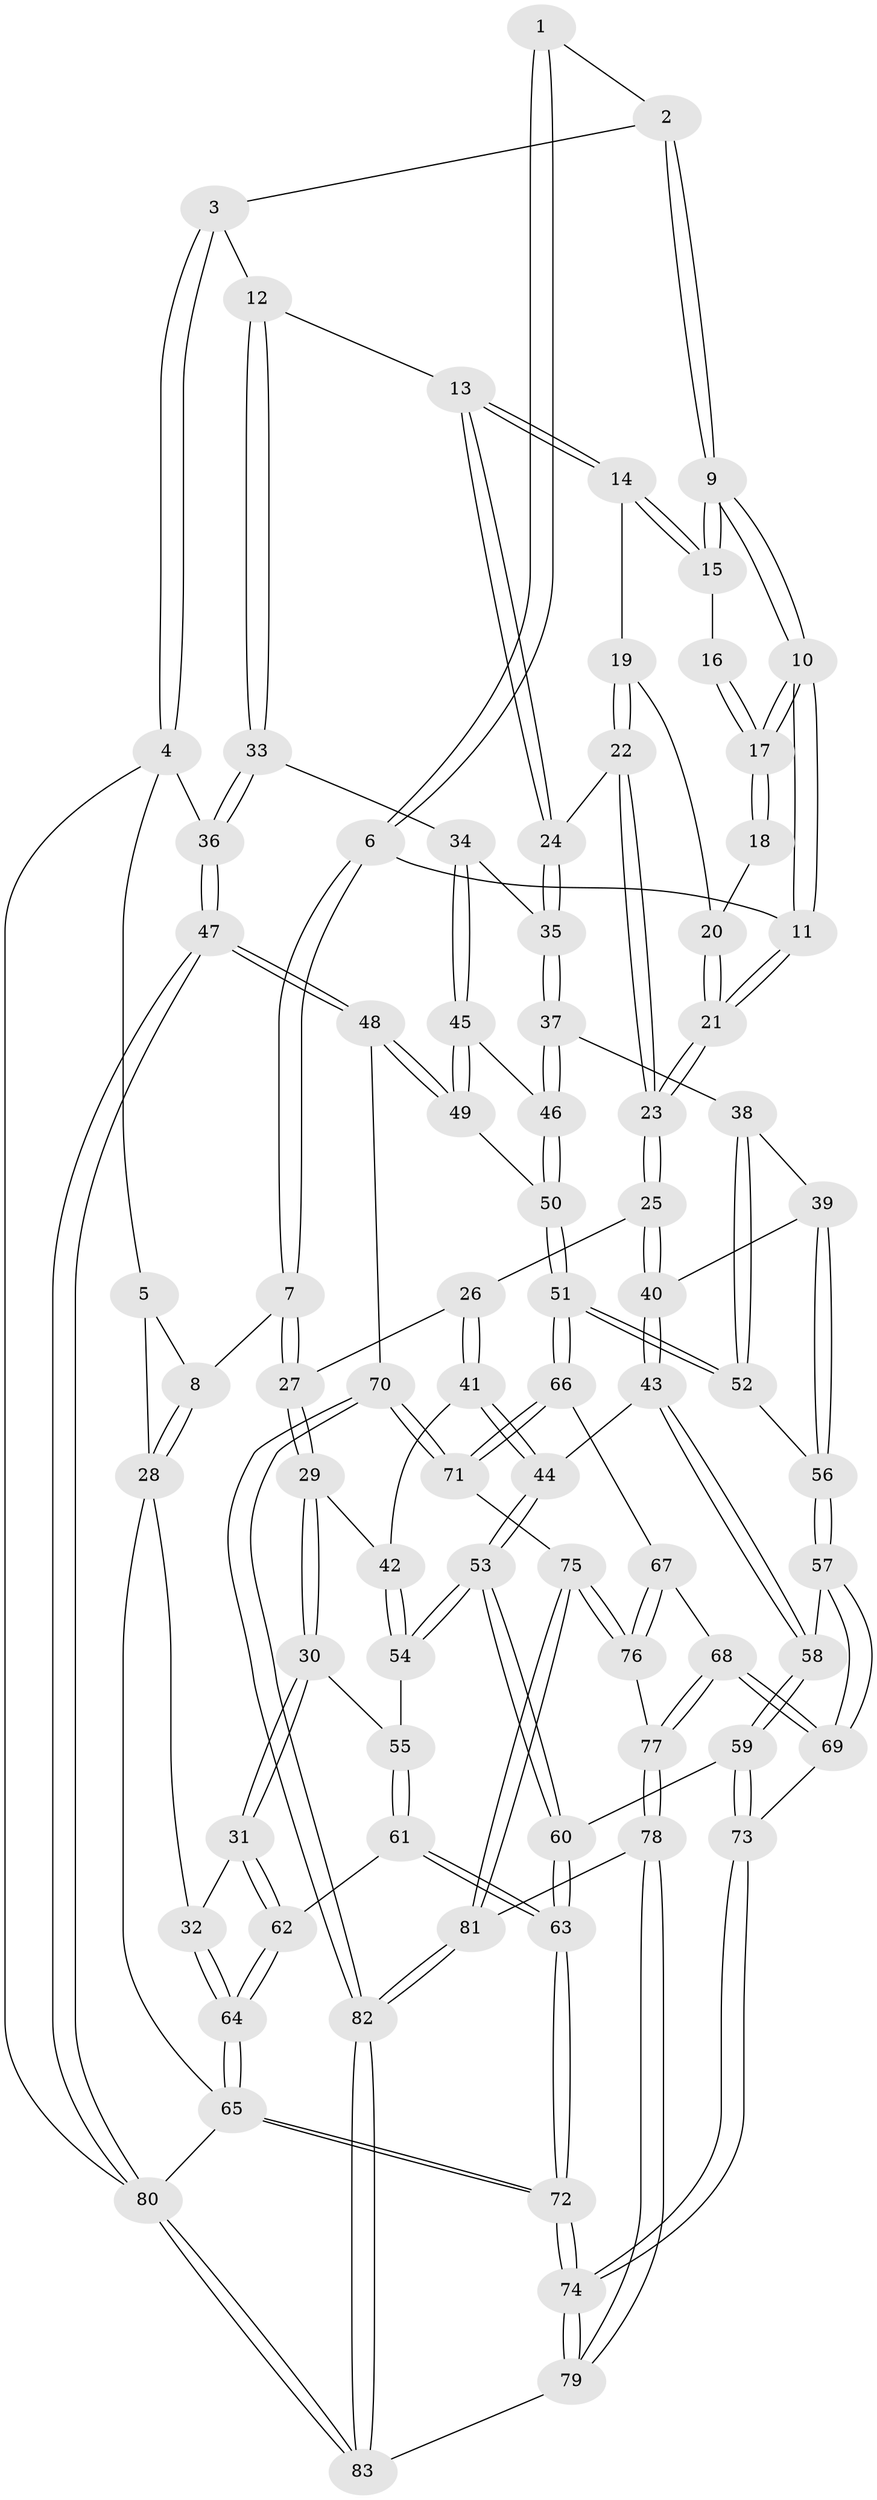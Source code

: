 // coarse degree distribution, {6: 0.14285714285714285, 5: 0.30612244897959184, 4: 0.40816326530612246, 3: 0.10204081632653061, 2: 0.02040816326530612, 8: 0.02040816326530612}
// Generated by graph-tools (version 1.1) at 2025/21/03/04/25 18:21:16]
// undirected, 83 vertices, 204 edges
graph export_dot {
graph [start="1"]
  node [color=gray90,style=filled];
  1 [pos="+0.34283681422324347+0"];
  2 [pos="+0.6325125538311361+0"];
  3 [pos="+1+0"];
  4 [pos="+1+0"];
  5 [pos="+0.25666630238267435+0"];
  6 [pos="+0.4173354337147557+0.1484290031470999"];
  7 [pos="+0.17557839486364352+0.16672347798052273"];
  8 [pos="+0.14909677122234263+0.1452518244338401"];
  9 [pos="+0.6576240478185339+0"];
  10 [pos="+0.4948397100715629+0.17295475168865773"];
  11 [pos="+0.46938719196831064+0.1965679213663226"];
  12 [pos="+0.8702578440887568+0.1743288516820151"];
  13 [pos="+0.7997113381162998+0.16058838931733263"];
  14 [pos="+0.7724932903321835+0.13852257303645324"];
  15 [pos="+0.7357302667535542+0.09623694014995945"];
  16 [pos="+0.6343921779362545+0.17258953067410485"];
  17 [pos="+0.5257735776638544+0.1753474938394383"];
  18 [pos="+0.6187762741296585+0.19269899788887312"];
  19 [pos="+0.6440561725676592+0.22951180179113712"];
  20 [pos="+0.6160395770456137+0.20521903816885834"];
  21 [pos="+0.4766592258565535+0.3010925725486387"];
  22 [pos="+0.6081144271961975+0.2935867528212915"];
  23 [pos="+0.4765832851800887+0.30432892596216865"];
  24 [pos="+0.7084423655632066+0.3240491117099661"];
  25 [pos="+0.46373724619791934+0.32970306765540675"];
  26 [pos="+0.38661543041481894+0.33171193390029796"];
  27 [pos="+0.22523934284556715+0.25275534454127846"];
  28 [pos="+0+0.2679535105103591"];
  29 [pos="+0.17599060354069918+0.449236313075901"];
  30 [pos="+0.16974720189622988+0.45240055504744603"];
  31 [pos="+0.028482521344191877+0.4797169878466169"];
  32 [pos="+0+0.42776548764991185"];
  33 [pos="+1+0.2780420398605847"];
  34 [pos="+1+0.28120101068964043"];
  35 [pos="+0.7215194338619162+0.3781950160039496"];
  36 [pos="+1+0.27917893918274767"];
  37 [pos="+0.7179944714207339+0.41686645943801165"];
  38 [pos="+0.6878623246081685+0.44089737275140045"];
  39 [pos="+0.5391134689710978+0.4629728357674511"];
  40 [pos="+0.49604792164609246+0.43436897665472896"];
  41 [pos="+0.257130010363748+0.4535868095415363"];
  42 [pos="+0.24198979435959575+0.45636354447122024"];
  43 [pos="+0.3970893865408563+0.5340065677389728"];
  44 [pos="+0.39490975531005534+0.534994743815463"];
  45 [pos="+0.903626111976156+0.43277212420659456"];
  46 [pos="+0.8243420909009778+0.4667135302581068"];
  47 [pos="+1+0.7504976552370144"];
  48 [pos="+1+0.7502167347095797"];
  49 [pos="+0.9584389843275469+0.6120591207714675"];
  50 [pos="+0.8072192050269147+0.5889939822893039"];
  51 [pos="+0.7498991858973947+0.6314923135110156"];
  52 [pos="+0.7186673372937936+0.6111669800336244"];
  53 [pos="+0.3215053519834341+0.6346119482459682"];
  54 [pos="+0.29793824930223545+0.6183381035992555"];
  55 [pos="+0.22870900108040276+0.5979203519486745"];
  56 [pos="+0.580791184782009+0.6016232167658496"];
  57 [pos="+0.5639692513617193+0.6305729981393945"];
  58 [pos="+0.49208542708237357+0.655580939497224"];
  59 [pos="+0.43889425819171013+0.7158585749030856"];
  60 [pos="+0.3270808644863303+0.6948874992932323"];
  61 [pos="+0.13544565140572243+0.6426239011865953"];
  62 [pos="+0.10839411222503992+0.6231281807951011"];
  63 [pos="+0.2210944388863733+0.8244715103003963"];
  64 [pos="+0+1"];
  65 [pos="+0+1"];
  66 [pos="+0.7513982455080246+0.6519171189965539"];
  67 [pos="+0.7232166042557756+0.7255727421284817"];
  68 [pos="+0.6548508322512852+0.8001796406207282"];
  69 [pos="+0.6124980337922944+0.7808648512289262"];
  70 [pos="+1+0.7630216556528432"];
  71 [pos="+0.9803527856745173+0.7912796266576816"];
  72 [pos="+0.11347761110380744+1"];
  73 [pos="+0.48953971910036115+0.804535300692415"];
  74 [pos="+0.3122318729098956+1"];
  75 [pos="+0.89677344025082+0.8355342080786791"];
  76 [pos="+0.8806779294639853+0.8288871451738706"];
  77 [pos="+0.6584876296882823+0.8113541885960469"];
  78 [pos="+0.6606535568452038+0.8267119061373295"];
  79 [pos="+0.4763740283195602+1"];
  80 [pos="+1+1"];
  81 [pos="+0.8019958234663289+0.9603846480735114"];
  82 [pos="+0.7831397150281589+1"];
  83 [pos="+0.7756135668893318+1"];
  1 -- 2;
  1 -- 6;
  1 -- 6;
  2 -- 3;
  2 -- 9;
  2 -- 9;
  3 -- 4;
  3 -- 4;
  3 -- 12;
  4 -- 5;
  4 -- 36;
  4 -- 80;
  5 -- 8;
  5 -- 28;
  6 -- 7;
  6 -- 7;
  6 -- 11;
  7 -- 8;
  7 -- 27;
  7 -- 27;
  8 -- 28;
  8 -- 28;
  9 -- 10;
  9 -- 10;
  9 -- 15;
  9 -- 15;
  10 -- 11;
  10 -- 11;
  10 -- 17;
  10 -- 17;
  11 -- 21;
  11 -- 21;
  12 -- 13;
  12 -- 33;
  12 -- 33;
  13 -- 14;
  13 -- 14;
  13 -- 24;
  13 -- 24;
  14 -- 15;
  14 -- 15;
  14 -- 19;
  15 -- 16;
  16 -- 17;
  16 -- 17;
  17 -- 18;
  17 -- 18;
  18 -- 20;
  19 -- 20;
  19 -- 22;
  19 -- 22;
  20 -- 21;
  20 -- 21;
  21 -- 23;
  21 -- 23;
  22 -- 23;
  22 -- 23;
  22 -- 24;
  23 -- 25;
  23 -- 25;
  24 -- 35;
  24 -- 35;
  25 -- 26;
  25 -- 40;
  25 -- 40;
  26 -- 27;
  26 -- 41;
  26 -- 41;
  27 -- 29;
  27 -- 29;
  28 -- 32;
  28 -- 65;
  29 -- 30;
  29 -- 30;
  29 -- 42;
  30 -- 31;
  30 -- 31;
  30 -- 55;
  31 -- 32;
  31 -- 62;
  31 -- 62;
  32 -- 64;
  32 -- 64;
  33 -- 34;
  33 -- 36;
  33 -- 36;
  34 -- 35;
  34 -- 45;
  34 -- 45;
  35 -- 37;
  35 -- 37;
  36 -- 47;
  36 -- 47;
  37 -- 38;
  37 -- 46;
  37 -- 46;
  38 -- 39;
  38 -- 52;
  38 -- 52;
  39 -- 40;
  39 -- 56;
  39 -- 56;
  40 -- 43;
  40 -- 43;
  41 -- 42;
  41 -- 44;
  41 -- 44;
  42 -- 54;
  42 -- 54;
  43 -- 44;
  43 -- 58;
  43 -- 58;
  44 -- 53;
  44 -- 53;
  45 -- 46;
  45 -- 49;
  45 -- 49;
  46 -- 50;
  46 -- 50;
  47 -- 48;
  47 -- 48;
  47 -- 80;
  47 -- 80;
  48 -- 49;
  48 -- 49;
  48 -- 70;
  49 -- 50;
  50 -- 51;
  50 -- 51;
  51 -- 52;
  51 -- 52;
  51 -- 66;
  51 -- 66;
  52 -- 56;
  53 -- 54;
  53 -- 54;
  53 -- 60;
  53 -- 60;
  54 -- 55;
  55 -- 61;
  55 -- 61;
  56 -- 57;
  56 -- 57;
  57 -- 58;
  57 -- 69;
  57 -- 69;
  58 -- 59;
  58 -- 59;
  59 -- 60;
  59 -- 73;
  59 -- 73;
  60 -- 63;
  60 -- 63;
  61 -- 62;
  61 -- 63;
  61 -- 63;
  62 -- 64;
  62 -- 64;
  63 -- 72;
  63 -- 72;
  64 -- 65;
  64 -- 65;
  65 -- 72;
  65 -- 72;
  65 -- 80;
  66 -- 67;
  66 -- 71;
  66 -- 71;
  67 -- 68;
  67 -- 76;
  67 -- 76;
  68 -- 69;
  68 -- 69;
  68 -- 77;
  68 -- 77;
  69 -- 73;
  70 -- 71;
  70 -- 71;
  70 -- 82;
  70 -- 82;
  71 -- 75;
  72 -- 74;
  72 -- 74;
  73 -- 74;
  73 -- 74;
  74 -- 79;
  74 -- 79;
  75 -- 76;
  75 -- 76;
  75 -- 81;
  75 -- 81;
  76 -- 77;
  77 -- 78;
  77 -- 78;
  78 -- 79;
  78 -- 79;
  78 -- 81;
  79 -- 83;
  80 -- 83;
  80 -- 83;
  81 -- 82;
  81 -- 82;
  82 -- 83;
  82 -- 83;
}
